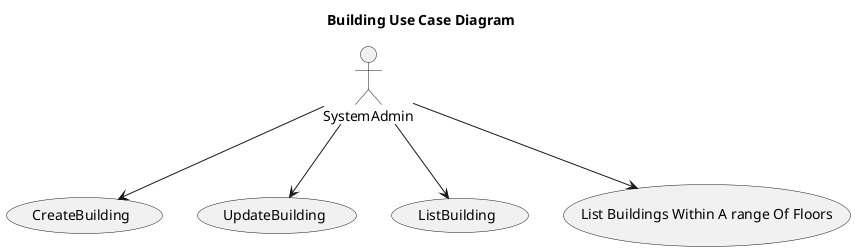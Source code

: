 @startuml
title Building Use Case Diagram

actor SystemAdmin as A
usecase (CreateBuilding) as CB
usecase (UpdateBuilding) as UB
usecase (ListBuilding) as LB
usecase (List Buildings Within A range Of Floors) as LBRF
A --> CB
A --> UB
A --> LB
A -->LBRF

@enduml

